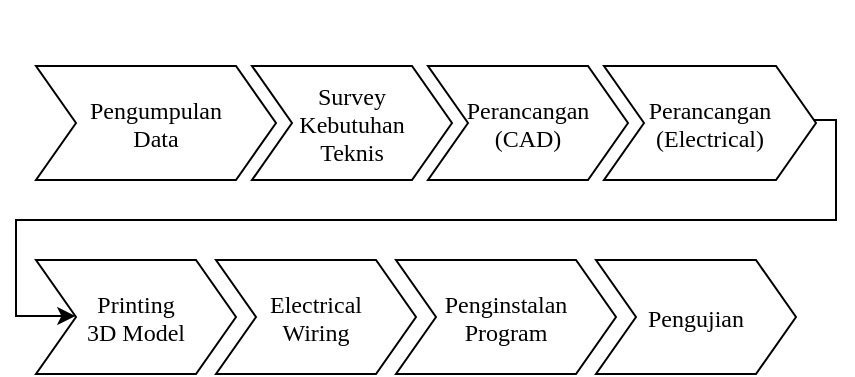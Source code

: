 <mxfile version="20.4.0" type="github">
  <diagram id="_CojZTXWy0LxTeWEr2Xf" name="Page-1">
    <mxGraphModel dx="432" dy="365" grid="1" gridSize="10" guides="1" tooltips="1" connect="1" arrows="1" fold="1" page="1" pageScale="1" pageWidth="850" pageHeight="1100" math="0" shadow="0">
      <root>
        <mxCell id="0" />
        <mxCell id="1" parent="0" />
        <mxCell id="gf2RABEv-WtLoPtttH7B-1" value="" style="swimlane;childLayout=stackLayout;horizontal=1;fillColor=none;horizontalStack=1;resizeParent=1;resizeParentMax=0;resizeLast=0;collapsible=0;strokeColor=none;stackBorder=10;stackSpacing=-12;resizable=1;align=center;points=[];fontColor=#000000;fontFamily=Times New Roman;" vertex="1" parent="1">
          <mxGeometry x="70" y="150" width="410" height="100" as="geometry" />
        </mxCell>
        <mxCell id="gf2RABEv-WtLoPtttH7B-2" value="Pengumpulan&#xa;Data" style="shape=step;perimeter=stepPerimeter;fixedSize=1;points=[];fontFamily=Times New Roman;" vertex="1" parent="gf2RABEv-WtLoPtttH7B-1">
          <mxGeometry x="10" y="33" width="120" height="57" as="geometry" />
        </mxCell>
        <mxCell id="gf2RABEv-WtLoPtttH7B-3" value="Survey&#xa;Kebutuhan&#xa;Teknis" style="shape=step;perimeter=stepPerimeter;fixedSize=1;points=[];fontFamily=Times New Roman;" vertex="1" parent="gf2RABEv-WtLoPtttH7B-1">
          <mxGeometry x="118" y="33" width="100" height="57" as="geometry" />
        </mxCell>
        <mxCell id="gf2RABEv-WtLoPtttH7B-4" value="Perancangan&#xa;(CAD)" style="shape=step;perimeter=stepPerimeter;fixedSize=1;points=[];fontFamily=Times New Roman;" vertex="1" parent="gf2RABEv-WtLoPtttH7B-1">
          <mxGeometry x="206" y="33" width="100" height="57" as="geometry" />
        </mxCell>
        <mxCell id="gf2RABEv-WtLoPtttH7B-6" value="Perancangan&#xa;(Electrical)" style="shape=step;perimeter=stepPerimeter;fixedSize=1;points=[];fontFamily=Times New Roman;" vertex="1" parent="gf2RABEv-WtLoPtttH7B-1">
          <mxGeometry x="294" y="33" width="106" height="57" as="geometry" />
        </mxCell>
        <mxCell id="gf2RABEv-WtLoPtttH7B-7" value="Printing&#xa;3D Model" style="shape=step;perimeter=stepPerimeter;fixedSize=1;points=[];fontFamily=Times New Roman;" vertex="1" parent="1">
          <mxGeometry x="80" y="280" width="100" height="57" as="geometry" />
        </mxCell>
        <mxCell id="gf2RABEv-WtLoPtttH7B-9" value="Electrical&#xa;Wiring" style="shape=step;perimeter=stepPerimeter;fixedSize=1;points=[];fontFamily=Times New Roman;" vertex="1" parent="1">
          <mxGeometry x="170" y="280" width="100" height="57" as="geometry" />
        </mxCell>
        <mxCell id="gf2RABEv-WtLoPtttH7B-10" style="edgeStyle=orthogonalEdgeStyle;rounded=0;orthogonalLoop=1;jettySize=auto;html=1;fontFamily=Times New Roman;" edge="1" parent="1" source="gf2RABEv-WtLoPtttH7B-6" target="gf2RABEv-WtLoPtttH7B-7">
          <mxGeometry relative="1" as="geometry">
            <mxPoint x="70" y="320" as="targetPoint" />
            <Array as="points">
              <mxPoint x="480" y="210" />
              <mxPoint x="480" y="260" />
              <mxPoint x="70" y="260" />
              <mxPoint x="70" y="308" />
            </Array>
          </mxGeometry>
        </mxCell>
        <mxCell id="gf2RABEv-WtLoPtttH7B-13" value="Penginstalan&#xa;Program" style="shape=step;perimeter=stepPerimeter;fixedSize=1;points=[];fontFamily=Times New Roman;" vertex="1" parent="1">
          <mxGeometry x="260" y="280" width="110" height="57" as="geometry" />
        </mxCell>
        <mxCell id="gf2RABEv-WtLoPtttH7B-14" value="Pengujian" style="shape=step;perimeter=stepPerimeter;fixedSize=1;points=[];fontFamily=Times New Roman;" vertex="1" parent="1">
          <mxGeometry x="360" y="280" width="100" height="57" as="geometry" />
        </mxCell>
      </root>
    </mxGraphModel>
  </diagram>
</mxfile>
